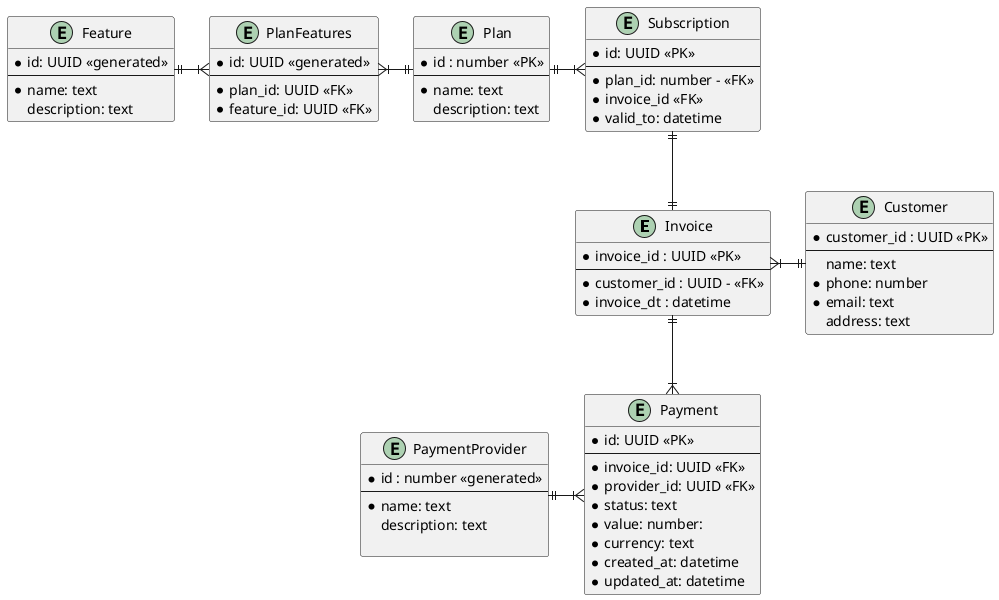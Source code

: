 @startuml
' hide the spot
' hide circle
skinparam linetype ortho

entity "Invoice" as invoice {
  *invoice_id : UUID <<PK>>
  --
  *customer_id : UUID - <<FK>>
  *invoice_dt : datetime
}

entity "Subscription" as subscription {
  *id: UUID <<PK>>
  --
  *plan_id: number - <<FK>>
  *invoice_id <<FK>>
  *valid_to: datetime
}

entity "Plan" as plan {
  *id : number <<PK>>
  --
  *name: text
  description: text
}

entity "Customer" as customer {
  *customer_id : UUID <<PK>>
  --
  name: text
  *phone: number
  *email: text
  address: text
}


entity "Payment" as payment {
  *id: UUID <<PK>>
  --
  *invoice_id: UUID <<FK>>
  *provider_id: UUID <<FK>>
  *status: text
  *value: number:
  *currency: text
  *created_at: datetime
  *updated_at: datetime
}


entity "PaymentProvider" as provider {
  *id : number <<generated>>
  --
  *name: text
  description: text
  
}

/'
entity "Currency" as currency{
  *id: number <<generated>>
  --
  *type: text
  *name: text
}
'/

entity "Feature" as feature{
  *id: UUID <<generated>>
  --
  *name: text
  description: text
}


entity "PlanFeatures" as plan_features {
  *id: UUID <<generated>>
  --
  *plan_id: UUID <<FK>>
  *feature_id: UUID <<FK>>
}

/'
entity "Receipt" as receipt {
  *id: UUID <<generated>>
  --
  *payment_id: UUID <<FK>>
  
}
'/

invoice ||-up-|| subscription
subscription }|-left-|| plan
invoice }|-right-|| customer
invoice ||--|{ payment
payment }|-left-|| provider
/' payment }|-right-|| currency '/
plan ||-left-|{ plan_features
plan_features }|-left-|| feature   
/' payment ||--|| receipt '/
@enduml
